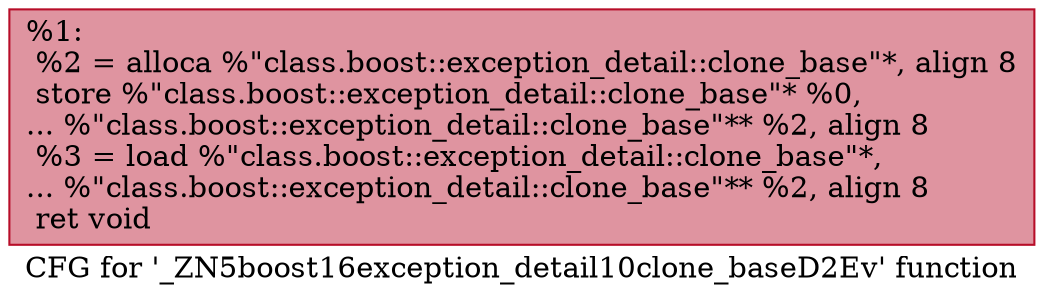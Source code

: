 digraph "CFG for '_ZN5boost16exception_detail10clone_baseD2Ev' function" {
	label="CFG for '_ZN5boost16exception_detail10clone_baseD2Ev' function";

	Node0x55dea68cc740 [shape=record,color="#b70d28ff", style=filled, fillcolor="#b70d2870",label="{%1:\l  %2 = alloca %\"class.boost::exception_detail::clone_base\"*, align 8\l  store %\"class.boost::exception_detail::clone_base\"* %0,\l... %\"class.boost::exception_detail::clone_base\"** %2, align 8\l  %3 = load %\"class.boost::exception_detail::clone_base\"*,\l... %\"class.boost::exception_detail::clone_base\"** %2, align 8\l  ret void\l}"];
}
